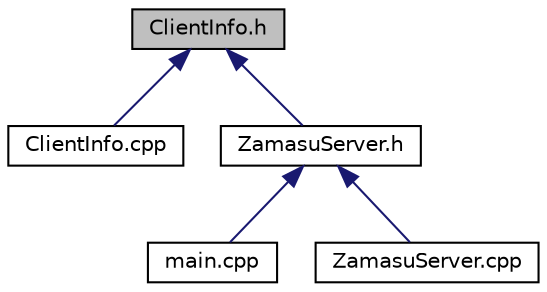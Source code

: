 digraph "ClientInfo.h"
{
  edge [fontname="Helvetica",fontsize="10",labelfontname="Helvetica",labelfontsize="10"];
  node [fontname="Helvetica",fontsize="10",shape=record];
  Node1 [label="ClientInfo.h",height=0.2,width=0.4,color="black", fillcolor="grey75", style="filled", fontcolor="black"];
  Node1 -> Node2 [dir="back",color="midnightblue",fontsize="10",style="solid"];
  Node2 [label="ClientInfo.cpp",height=0.2,width=0.4,color="black", fillcolor="white", style="filled",URL="$_client_info_8cpp.html"];
  Node1 -> Node3 [dir="back",color="midnightblue",fontsize="10",style="solid"];
  Node3 [label="ZamasuServer.h",height=0.2,width=0.4,color="black", fillcolor="white", style="filled",URL="$_zamasu_server_8h.html"];
  Node3 -> Node4 [dir="back",color="midnightblue",fontsize="10",style="solid"];
  Node4 [label="main.cpp",height=0.2,width=0.4,color="black", fillcolor="white", style="filled",URL="$main_8cpp.html"];
  Node3 -> Node5 [dir="back",color="midnightblue",fontsize="10",style="solid"];
  Node5 [label="ZamasuServer.cpp",height=0.2,width=0.4,color="black", fillcolor="white", style="filled",URL="$_zamasu_server_8cpp.html"];
}
